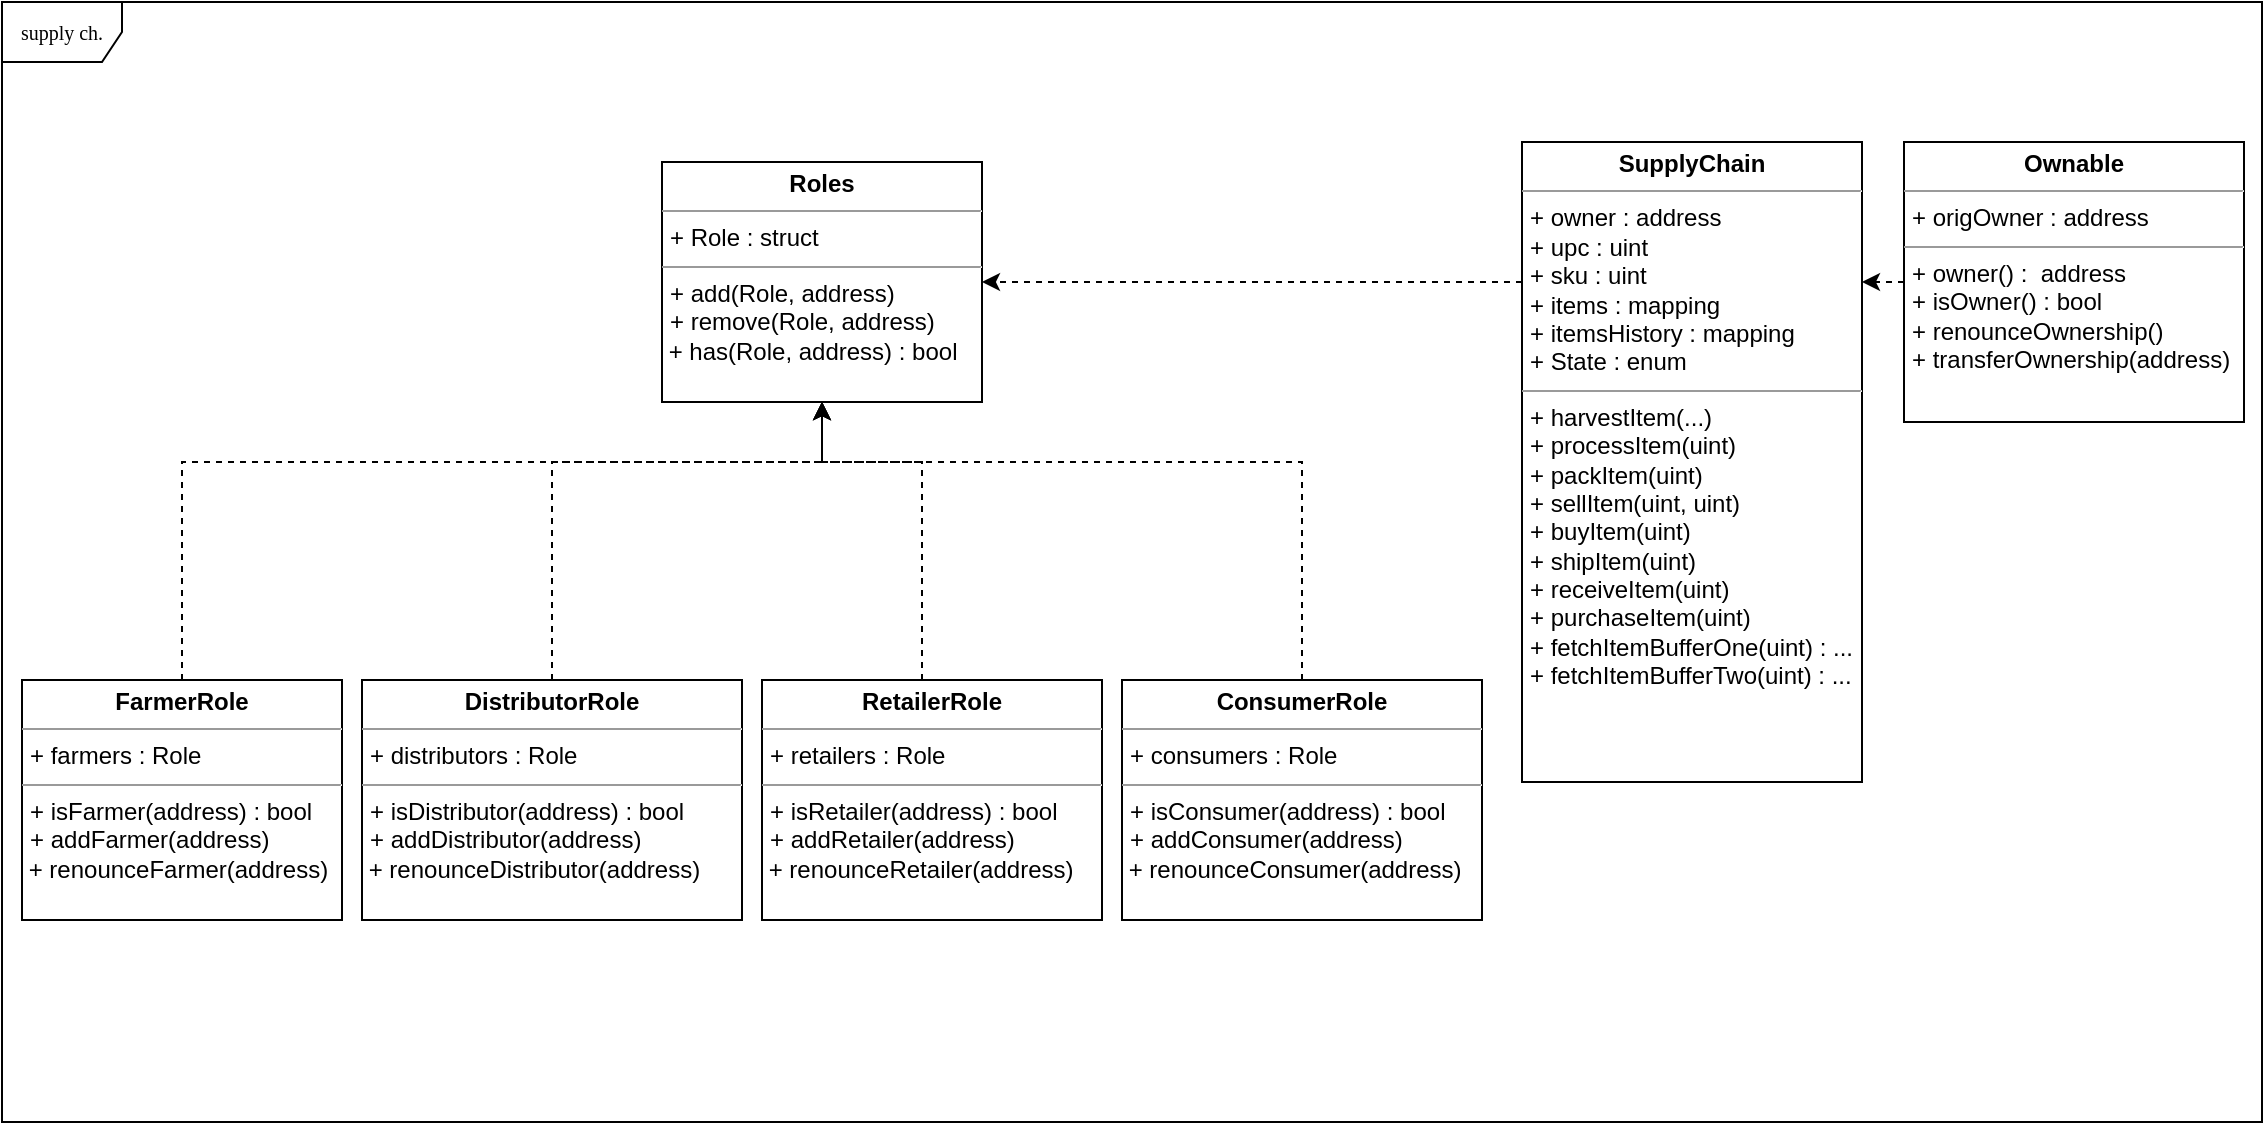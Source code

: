 <mxfile version="14.6.13" type="device"><diagram name="Page-1" id="c4acf3e9-155e-7222-9cf6-157b1a14988f"><mxGraphModel dx="1653" dy="1983" grid="1" gridSize="10" guides="1" tooltips="1" connect="1" arrows="1" fold="1" page="1" pageScale="1" pageWidth="1169" pageHeight="827" background="#ffffff" math="0" shadow="0"><root><mxCell id="0"/><mxCell id="1" parent="0"/><mxCell id="17acba5748e5396b-1" value="supply ch." style="shape=umlFrame;whiteSpace=wrap;html=1;rounded=0;shadow=0;comic=0;labelBackgroundColor=none;strokeWidth=1;fontFamily=Verdana;fontSize=10;align=center;" parent="1" vertex="1"><mxGeometry x="20" y="10" width="1130" height="560" as="geometry"/></mxCell><mxCell id="hFLuTUh0FHv5HhVaXrAU-1" value="&lt;p style=&quot;margin: 0px ; margin-top: 4px ; text-align: center&quot;&gt;&lt;b&gt;Roles&lt;/b&gt;&lt;/p&gt;&lt;hr size=&quot;1&quot;&gt;&lt;p style=&quot;margin: 0px ; margin-left: 4px&quot;&gt;+ Role : struct&lt;/p&gt;&lt;hr size=&quot;1&quot;&gt;&lt;p style=&quot;margin: 0px ; margin-left: 4px&quot;&gt;+ add(Role, address)&lt;br&gt;+ remove(Role, address)&lt;/p&gt;&amp;nbsp;+ has(Role, address) : bool" style="verticalAlign=top;align=left;overflow=fill;fontSize=12;fontFamily=Helvetica;html=1;rounded=0;shadow=0;comic=0;labelBackgroundColor=none;strokeWidth=1" vertex="1" parent="1"><mxGeometry x="350" y="90" width="160" height="120" as="geometry"/></mxCell><mxCell id="hFLuTUh0FHv5HhVaXrAU-7" style="edgeStyle=orthogonalEdgeStyle;rounded=0;orthogonalLoop=1;jettySize=auto;html=1;dashed=1;" edge="1" parent="1" source="hFLuTUh0FHv5HhVaXrAU-2" target="hFLuTUh0FHv5HhVaXrAU-1"><mxGeometry relative="1" as="geometry"><Array as="points"><mxPoint x="110" y="240"/><mxPoint x="430" y="240"/></Array></mxGeometry></mxCell><mxCell id="hFLuTUh0FHv5HhVaXrAU-2" value="&lt;p style=&quot;margin: 0px ; margin-top: 4px ; text-align: center&quot;&gt;&lt;b&gt;FarmerRole&lt;/b&gt;&lt;/p&gt;&lt;hr size=&quot;1&quot;&gt;&lt;p style=&quot;margin: 0px ; margin-left: 4px&quot;&gt;+ farmers : Role&lt;/p&gt;&lt;hr size=&quot;1&quot;&gt;&lt;p style=&quot;margin: 0px ; margin-left: 4px&quot;&gt;+ isFarmer(address) : bool&lt;br&gt;+ addFarmer(address)&lt;/p&gt;&amp;nbsp;+ renounceFarmer(address)" style="verticalAlign=top;align=left;overflow=fill;fontSize=12;fontFamily=Helvetica;html=1;rounded=0;shadow=0;comic=0;labelBackgroundColor=none;strokeWidth=1" vertex="1" parent="1"><mxGeometry x="30" y="349" width="160" height="120" as="geometry"/></mxCell><mxCell id="hFLuTUh0FHv5HhVaXrAU-8" style="edgeStyle=orthogonalEdgeStyle;rounded=0;orthogonalLoop=1;jettySize=auto;html=1;entryX=0.5;entryY=1;entryDx=0;entryDy=0;dashed=1;exitX=0.5;exitY=0;exitDx=0;exitDy=0;" edge="1" parent="1" source="hFLuTUh0FHv5HhVaXrAU-3" target="hFLuTUh0FHv5HhVaXrAU-1"><mxGeometry relative="1" as="geometry"><Array as="points"><mxPoint x="295" y="240"/><mxPoint x="430" y="240"/></Array></mxGeometry></mxCell><mxCell id="hFLuTUh0FHv5HhVaXrAU-3" value="&lt;p style=&quot;margin: 0px ; margin-top: 4px ; text-align: center&quot;&gt;&lt;b&gt;DistributorRole&lt;/b&gt;&lt;/p&gt;&lt;hr size=&quot;1&quot;&gt;&lt;p style=&quot;margin: 0px ; margin-left: 4px&quot;&gt;+ distributors : Role&lt;/p&gt;&lt;hr size=&quot;1&quot;&gt;&lt;p style=&quot;margin: 0px ; margin-left: 4px&quot;&gt;+ isDistributor(address) : bool&lt;br&gt;+ addDistributor(address)&lt;/p&gt;&amp;nbsp;+ renounceDistributor(address)" style="verticalAlign=top;align=left;overflow=fill;fontSize=12;fontFamily=Helvetica;html=1;rounded=0;shadow=0;comic=0;labelBackgroundColor=none;strokeWidth=1" vertex="1" parent="1"><mxGeometry x="200" y="349" width="190" height="120" as="geometry"/></mxCell><mxCell id="hFLuTUh0FHv5HhVaXrAU-9" style="edgeStyle=orthogonalEdgeStyle;rounded=0;orthogonalLoop=1;jettySize=auto;html=1;entryX=0.5;entryY=1;entryDx=0;entryDy=0;dashed=1;" edge="1" parent="1" source="hFLuTUh0FHv5HhVaXrAU-4" target="hFLuTUh0FHv5HhVaXrAU-1"><mxGeometry relative="1" as="geometry"><Array as="points"><mxPoint x="480" y="240"/><mxPoint x="430" y="240"/></Array></mxGeometry></mxCell><mxCell id="hFLuTUh0FHv5HhVaXrAU-4" value="&lt;p style=&quot;margin: 0px ; margin-top: 4px ; text-align: center&quot;&gt;&lt;b&gt;RetailerRole&lt;/b&gt;&lt;/p&gt;&lt;hr size=&quot;1&quot;&gt;&lt;p style=&quot;margin: 0px ; margin-left: 4px&quot;&gt;+ retailers : Role&lt;/p&gt;&lt;hr size=&quot;1&quot;&gt;&lt;p style=&quot;margin: 0px ; margin-left: 4px&quot;&gt;+ isRetailer(address) : bool&lt;br&gt;+ addRetailer(address)&lt;/p&gt;&amp;nbsp;+ renounceRetailer(address)" style="verticalAlign=top;align=left;overflow=fill;fontSize=12;fontFamily=Helvetica;html=1;rounded=0;shadow=0;comic=0;labelBackgroundColor=none;strokeWidth=1" vertex="1" parent="1"><mxGeometry x="400" y="349" width="170" height="120" as="geometry"/></mxCell><mxCell id="hFLuTUh0FHv5HhVaXrAU-10" style="edgeStyle=orthogonalEdgeStyle;rounded=0;orthogonalLoop=1;jettySize=auto;html=1;dashed=1;" edge="1" parent="1" source="hFLuTUh0FHv5HhVaXrAU-5"><mxGeometry relative="1" as="geometry"><mxPoint x="430" y="210.0" as="targetPoint"/><Array as="points"><mxPoint x="670" y="240"/><mxPoint x="430" y="240"/></Array></mxGeometry></mxCell><mxCell id="hFLuTUh0FHv5HhVaXrAU-5" value="&lt;p style=&quot;margin: 0px ; margin-top: 4px ; text-align: center&quot;&gt;&lt;b&gt;ConsumerRole&lt;/b&gt;&lt;/p&gt;&lt;hr size=&quot;1&quot;&gt;&lt;p style=&quot;margin: 0px ; margin-left: 4px&quot;&gt;+ consumers : Role&lt;/p&gt;&lt;hr size=&quot;1&quot;&gt;&lt;p style=&quot;margin: 0px ; margin-left: 4px&quot;&gt;+ isConsumer(address) : bool&lt;br&gt;+ addConsumer(address)&lt;/p&gt;&amp;nbsp;+ renounceConsumer(address)" style="verticalAlign=top;align=left;overflow=fill;fontSize=12;fontFamily=Helvetica;html=1;rounded=0;shadow=0;comic=0;labelBackgroundColor=none;strokeWidth=1" vertex="1" parent="1"><mxGeometry x="580" y="349" width="180" height="120" as="geometry"/></mxCell><mxCell id="hFLuTUh0FHv5HhVaXrAU-12" style="edgeStyle=orthogonalEdgeStyle;rounded=0;orthogonalLoop=1;jettySize=auto;html=1;dashed=1;" edge="1" parent="1" source="hFLuTUh0FHv5HhVaXrAU-11" target="hFLuTUh0FHv5HhVaXrAU-1"><mxGeometry relative="1" as="geometry"><Array as="points"><mxPoint x="730" y="150"/><mxPoint x="730" y="150"/></Array></mxGeometry></mxCell><mxCell id="hFLuTUh0FHv5HhVaXrAU-11" value="&lt;p style=&quot;margin: 0px ; margin-top: 4px ; text-align: center&quot;&gt;&lt;b&gt;SupplyChain&lt;/b&gt;&lt;/p&gt;&lt;hr size=&quot;1&quot;&gt;&lt;p style=&quot;margin: 0px ; margin-left: 4px&quot;&gt;+ owner : address&lt;/p&gt;&lt;p style=&quot;margin: 0px ; margin-left: 4px&quot;&gt;+ upc : uint&lt;/p&gt;&lt;p style=&quot;margin: 0px ; margin-left: 4px&quot;&gt;+ sku : uint&lt;/p&gt;&lt;p style=&quot;margin: 0px ; margin-left: 4px&quot;&gt;+ items : mapping&lt;/p&gt;&lt;p style=&quot;margin: 0px ; margin-left: 4px&quot;&gt;+ itemsHistory : mapping&lt;/p&gt;&lt;p style=&quot;margin: 0px ; margin-left: 4px&quot;&gt;+ State : enum&lt;/p&gt;&lt;hr size=&quot;1&quot;&gt;&lt;p style=&quot;margin: 0px ; margin-left: 4px&quot;&gt;+ harvestItem(...)&lt;/p&gt;&lt;p style=&quot;margin: 0px ; margin-left: 4px&quot;&gt;+ processItem(uint)&lt;/p&gt;&lt;p style=&quot;margin: 0px ; margin-left: 4px&quot;&gt;+ packItem(uint)&lt;/p&gt;&lt;p style=&quot;margin: 0px ; margin-left: 4px&quot;&gt;+ sellItem(uint, uint)&lt;/p&gt;&lt;p style=&quot;margin: 0px ; margin-left: 4px&quot;&gt;+ buyItem(uint)&lt;/p&gt;&lt;p style=&quot;margin: 0px ; margin-left: 4px&quot;&gt;+ shipItem(uint)&lt;/p&gt;&lt;p style=&quot;margin: 0px ; margin-left: 4px&quot;&gt;+ receiveItem(uint)&lt;/p&gt;&lt;p style=&quot;margin: 0px ; margin-left: 4px&quot;&gt;+ purchaseItem(uint)&lt;/p&gt;&lt;p style=&quot;margin: 0px ; margin-left: 4px&quot;&gt;+ fetchItemBufferOne(uint) : ...&lt;/p&gt;&lt;p style=&quot;margin: 0px 0px 0px 4px&quot;&gt;+ fetchItemBufferTwo(uint) : ...&lt;/p&gt;&lt;p style=&quot;margin: 0px 0px 0px 4px&quot;&gt;&lt;br&gt;&lt;/p&gt;" style="verticalAlign=top;align=left;overflow=fill;fontSize=12;fontFamily=Helvetica;html=1;rounded=0;shadow=0;comic=0;labelBackgroundColor=none;strokeWidth=1" vertex="1" parent="1"><mxGeometry x="780" y="80" width="170" height="320" as="geometry"/></mxCell><mxCell id="hFLuTUh0FHv5HhVaXrAU-17" value="" style="edgeStyle=orthogonalEdgeStyle;rounded=0;orthogonalLoop=1;jettySize=auto;html=1;dashed=1;" edge="1" parent="1" source="hFLuTUh0FHv5HhVaXrAU-13" target="hFLuTUh0FHv5HhVaXrAU-11"><mxGeometry relative="1" as="geometry"><Array as="points"><mxPoint x="960" y="150"/><mxPoint x="960" y="150"/></Array></mxGeometry></mxCell><mxCell id="hFLuTUh0FHv5HhVaXrAU-13" value="&lt;p style=&quot;margin: 0px ; margin-top: 4px ; text-align: center&quot;&gt;&lt;b&gt;Ownable&lt;/b&gt;&lt;/p&gt;&lt;hr size=&quot;1&quot;&gt;&lt;p style=&quot;margin: 0px ; margin-left: 4px&quot;&gt;+ origOwner : address&lt;/p&gt;&lt;hr size=&quot;1&quot;&gt;&lt;p style=&quot;margin: 0px ; margin-left: 4px&quot;&gt;+ owner() :&amp;nbsp; address&lt;/p&gt;&lt;p style=&quot;margin: 0px ; margin-left: 4px&quot;&gt;+ isOwner() : bool&lt;/p&gt;&lt;p style=&quot;margin: 0px ; margin-left: 4px&quot;&gt;+ renounceOwnership()&lt;/p&gt;&lt;p style=&quot;margin: 0px ; margin-left: 4px&quot;&gt;+ transferOwnership(address)&lt;/p&gt;" style="verticalAlign=top;align=left;overflow=fill;fontSize=12;fontFamily=Helvetica;html=1;rounded=0;shadow=0;comic=0;labelBackgroundColor=none;strokeWidth=1" vertex="1" parent="1"><mxGeometry x="971" y="80" width="170" height="140" as="geometry"/></mxCell></root></mxGraphModel></diagram></mxfile>
